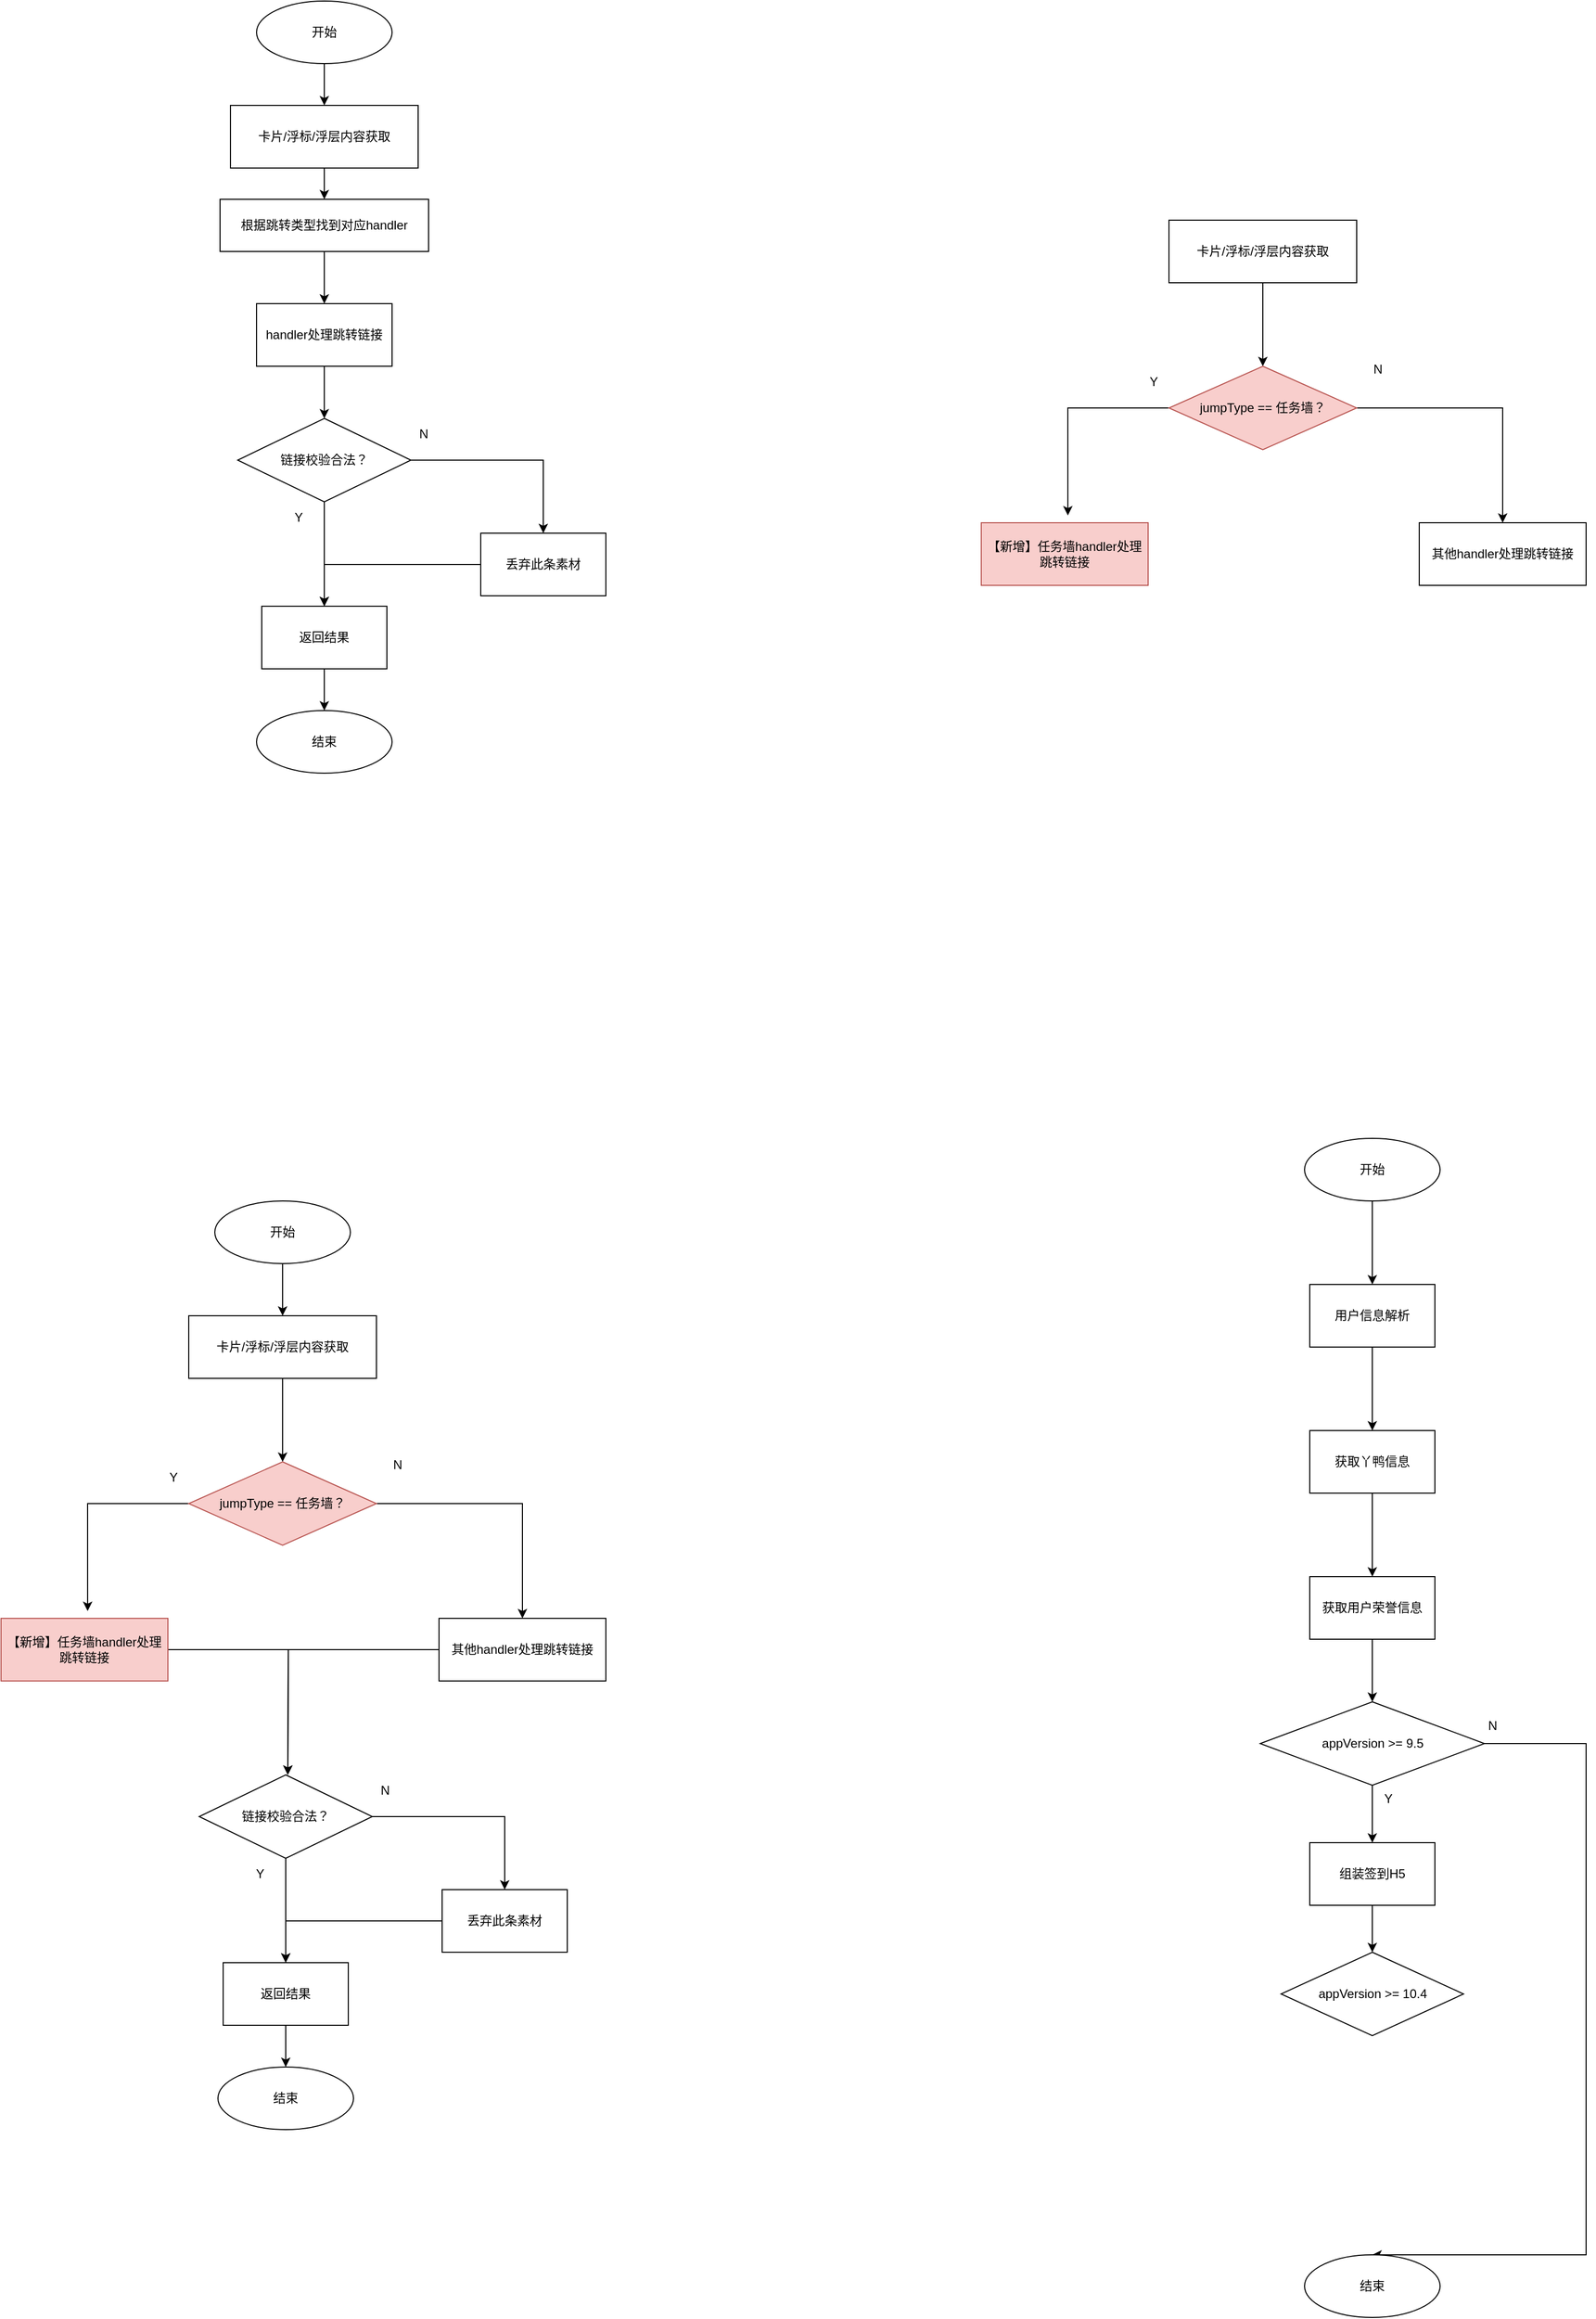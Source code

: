 <mxfile version="28.0.6">
  <diagram name="第 1 页" id="rsgkCpmKNGYn_1RYENm2">
    <mxGraphModel dx="1678" dy="2057" grid="1" gridSize="10" guides="1" tooltips="1" connect="1" arrows="1" fold="1" page="1" pageScale="1" pageWidth="827" pageHeight="1169" math="0" shadow="0">
      <root>
        <mxCell id="0" />
        <mxCell id="1" parent="0" />
        <mxCell id="QA0QUVK-8WRyYNtd_WsQ-3" value="" style="edgeStyle=orthogonalEdgeStyle;rounded=0;orthogonalLoop=1;jettySize=auto;html=1;" parent="1" source="QA0QUVK-8WRyYNtd_WsQ-1" edge="1">
          <mxGeometry relative="1" as="geometry">
            <mxPoint x="380" y="60" as="targetPoint" />
          </mxGeometry>
        </mxCell>
        <mxCell id="QA0QUVK-8WRyYNtd_WsQ-1" value="卡片/浮标/浮层内容获取" style="whiteSpace=wrap;html=1;" parent="1" vertex="1">
          <mxGeometry x="290" y="-30" width="180" height="60" as="geometry" />
        </mxCell>
        <mxCell id="QA0QUVK-8WRyYNtd_WsQ-10" value="" style="edgeStyle=orthogonalEdgeStyle;rounded=0;orthogonalLoop=1;jettySize=auto;html=1;" parent="1" source="QA0QUVK-8WRyYNtd_WsQ-7" target="QA0QUVK-8WRyYNtd_WsQ-9" edge="1">
          <mxGeometry relative="1" as="geometry" />
        </mxCell>
        <mxCell id="QA0QUVK-8WRyYNtd_WsQ-7" value="根据跳转类型找到对应handler" style="whiteSpace=wrap;html=1;" parent="1" vertex="1">
          <mxGeometry x="280" y="60" width="200" height="50" as="geometry" />
        </mxCell>
        <mxCell id="QA0QUVK-8WRyYNtd_WsQ-55" style="edgeStyle=orthogonalEdgeStyle;rounded=0;orthogonalLoop=1;jettySize=auto;html=1;entryX=0.5;entryY=0;entryDx=0;entryDy=0;" parent="1" source="QA0QUVK-8WRyYNtd_WsQ-9" target="QA0QUVK-8WRyYNtd_WsQ-45" edge="1">
          <mxGeometry relative="1" as="geometry" />
        </mxCell>
        <mxCell id="QA0QUVK-8WRyYNtd_WsQ-9" value="handler处理跳转链接" style="whiteSpace=wrap;html=1;" parent="1" vertex="1">
          <mxGeometry x="315" y="160" width="130" height="60" as="geometry" />
        </mxCell>
        <mxCell id="QA0QUVK-8WRyYNtd_WsQ-11" value="" style="edgeStyle=orthogonalEdgeStyle;rounded=0;orthogonalLoop=1;jettySize=auto;html=1;" parent="1" source="QA0QUVK-8WRyYNtd_WsQ-12" edge="1">
          <mxGeometry relative="1" as="geometry">
            <mxPoint x="340" y="1270" as="targetPoint" />
          </mxGeometry>
        </mxCell>
        <mxCell id="QA0QUVK-8WRyYNtd_WsQ-12" value="卡片/浮标/浮层内容获取" style="whiteSpace=wrap;html=1;" parent="1" vertex="1">
          <mxGeometry x="250" y="1130" width="180" height="60" as="geometry" />
        </mxCell>
        <mxCell id="QA0QUVK-8WRyYNtd_WsQ-13" value="" style="edgeStyle=orthogonalEdgeStyle;rounded=0;orthogonalLoop=1;jettySize=auto;html=1;exitX=1;exitY=0.5;exitDx=0;exitDy=0;" parent="1" source="QA0QUVK-8WRyYNtd_WsQ-18" target="QA0QUVK-8WRyYNtd_WsQ-15" edge="1">
          <mxGeometry relative="1" as="geometry">
            <mxPoint x="440" y="1295" as="sourcePoint" />
          </mxGeometry>
        </mxCell>
        <mxCell id="QA0QUVK-8WRyYNtd_WsQ-40" style="edgeStyle=orthogonalEdgeStyle;rounded=0;orthogonalLoop=1;jettySize=auto;html=1;entryX=0.5;entryY=0;entryDx=0;entryDy=0;" parent="1" source="QA0QUVK-8WRyYNtd_WsQ-15" edge="1">
          <mxGeometry relative="1" as="geometry">
            <mxPoint x="345" y="1570" as="targetPoint" />
          </mxGeometry>
        </mxCell>
        <mxCell id="QA0QUVK-8WRyYNtd_WsQ-15" value="其他handler处理跳转链接" style="whiteSpace=wrap;html=1;" parent="1" vertex="1">
          <mxGeometry x="490" y="1420" width="160" height="60" as="geometry" />
        </mxCell>
        <mxCell id="QA0QUVK-8WRyYNtd_WsQ-39" style="edgeStyle=orthogonalEdgeStyle;rounded=0;orthogonalLoop=1;jettySize=auto;html=1;entryX=0.5;entryY=0;entryDx=0;entryDy=0;" parent="1" source="QA0QUVK-8WRyYNtd_WsQ-16" edge="1">
          <mxGeometry relative="1" as="geometry">
            <mxPoint x="345" y="1570" as="targetPoint" />
          </mxGeometry>
        </mxCell>
        <mxCell id="QA0QUVK-8WRyYNtd_WsQ-16" value="【新增】任务墙handler处理跳转链接" style="whiteSpace=wrap;html=1;fillColor=#f8cecc;strokeColor=#b85450;" parent="1" vertex="1">
          <mxGeometry x="70" y="1420" width="160" height="60" as="geometry" />
        </mxCell>
        <mxCell id="QA0QUVK-8WRyYNtd_WsQ-17" style="edgeStyle=orthogonalEdgeStyle;rounded=0;orthogonalLoop=1;jettySize=auto;html=1;entryX=0.519;entryY=-0.117;entryDx=0;entryDy=0;entryPerimeter=0;exitX=0;exitY=0.5;exitDx=0;exitDy=0;" parent="1" source="QA0QUVK-8WRyYNtd_WsQ-18" target="QA0QUVK-8WRyYNtd_WsQ-16" edge="1">
          <mxGeometry relative="1" as="geometry">
            <mxPoint x="240" y="1295" as="sourcePoint" />
          </mxGeometry>
        </mxCell>
        <mxCell id="QA0QUVK-8WRyYNtd_WsQ-18" value="jumpType == 任务墙？" style="rhombus;whiteSpace=wrap;html=1;fillColor=#f8cecc;strokeColor=#b85450;" parent="1" vertex="1">
          <mxGeometry x="250" y="1270" width="180" height="80" as="geometry" />
        </mxCell>
        <mxCell id="QA0QUVK-8WRyYNtd_WsQ-21" value="Y" style="text;html=1;align=center;verticalAlign=middle;resizable=0;points=[];autosize=1;strokeColor=none;fillColor=none;" parent="1" vertex="1">
          <mxGeometry x="220" y="1270" width="30" height="30" as="geometry" />
        </mxCell>
        <mxCell id="QA0QUVK-8WRyYNtd_WsQ-23" value="N" style="text;html=1;align=center;verticalAlign=middle;resizable=0;points=[];autosize=1;strokeColor=none;fillColor=none;" parent="1" vertex="1">
          <mxGeometry x="435" y="1258" width="30" height="30" as="geometry" />
        </mxCell>
        <mxCell id="QA0QUVK-8WRyYNtd_WsQ-24" value="" style="edgeStyle=orthogonalEdgeStyle;rounded=0;orthogonalLoop=1;jettySize=auto;html=1;" parent="1" source="QA0QUVK-8WRyYNtd_WsQ-25" edge="1">
          <mxGeometry relative="1" as="geometry">
            <mxPoint x="1280" y="220" as="targetPoint" />
          </mxGeometry>
        </mxCell>
        <mxCell id="QA0QUVK-8WRyYNtd_WsQ-25" value="卡片/浮标/浮层内容获取" style="whiteSpace=wrap;html=1;" parent="1" vertex="1">
          <mxGeometry x="1190" y="80" width="180" height="60" as="geometry" />
        </mxCell>
        <mxCell id="QA0QUVK-8WRyYNtd_WsQ-26" value="" style="edgeStyle=orthogonalEdgeStyle;rounded=0;orthogonalLoop=1;jettySize=auto;html=1;exitX=1;exitY=0.5;exitDx=0;exitDy=0;" parent="1" source="QA0QUVK-8WRyYNtd_WsQ-30" target="QA0QUVK-8WRyYNtd_WsQ-27" edge="1">
          <mxGeometry relative="1" as="geometry">
            <mxPoint x="1380" y="245" as="sourcePoint" />
          </mxGeometry>
        </mxCell>
        <mxCell id="QA0QUVK-8WRyYNtd_WsQ-27" value="其他handler处理跳转链接" style="whiteSpace=wrap;html=1;" parent="1" vertex="1">
          <mxGeometry x="1430" y="370" width="160" height="60" as="geometry" />
        </mxCell>
        <mxCell id="QA0QUVK-8WRyYNtd_WsQ-28" value="【新增】任务墙handler处理跳转链接" style="whiteSpace=wrap;html=1;fillColor=#f8cecc;strokeColor=#b85450;" parent="1" vertex="1">
          <mxGeometry x="1010" y="370" width="160" height="60" as="geometry" />
        </mxCell>
        <mxCell id="QA0QUVK-8WRyYNtd_WsQ-29" style="edgeStyle=orthogonalEdgeStyle;rounded=0;orthogonalLoop=1;jettySize=auto;html=1;entryX=0.519;entryY=-0.117;entryDx=0;entryDy=0;entryPerimeter=0;exitX=0;exitY=0.5;exitDx=0;exitDy=0;" parent="1" source="QA0QUVK-8WRyYNtd_WsQ-30" target="QA0QUVK-8WRyYNtd_WsQ-28" edge="1">
          <mxGeometry relative="1" as="geometry">
            <mxPoint x="1180" y="245" as="sourcePoint" />
          </mxGeometry>
        </mxCell>
        <mxCell id="QA0QUVK-8WRyYNtd_WsQ-30" value="jumpType == 任务墙？" style="rhombus;whiteSpace=wrap;html=1;fillColor=#f8cecc;strokeColor=#b85450;" parent="1" vertex="1">
          <mxGeometry x="1190" y="220" width="180" height="80" as="geometry" />
        </mxCell>
        <mxCell id="QA0QUVK-8WRyYNtd_WsQ-31" value="Y" style="text;html=1;align=center;verticalAlign=middle;resizable=0;points=[];autosize=1;strokeColor=none;fillColor=none;" parent="1" vertex="1">
          <mxGeometry x="1160" y="220" width="30" height="30" as="geometry" />
        </mxCell>
        <mxCell id="QA0QUVK-8WRyYNtd_WsQ-32" value="N" style="text;html=1;align=center;verticalAlign=middle;resizable=0;points=[];autosize=1;strokeColor=none;fillColor=none;" parent="1" vertex="1">
          <mxGeometry x="1375" y="208" width="30" height="30" as="geometry" />
        </mxCell>
        <mxCell id="QA0QUVK-8WRyYNtd_WsQ-69" value="" style="edgeStyle=orthogonalEdgeStyle;rounded=0;orthogonalLoop=1;jettySize=auto;html=1;" parent="1" source="QA0QUVK-8WRyYNtd_WsQ-35" target="QA0QUVK-8WRyYNtd_WsQ-68" edge="1">
          <mxGeometry relative="1" as="geometry" />
        </mxCell>
        <mxCell id="QA0QUVK-8WRyYNtd_WsQ-35" value="开始" style="ellipse;whiteSpace=wrap;html=1;" parent="1" vertex="1">
          <mxGeometry x="1320" y="960" width="130" height="60" as="geometry" />
        </mxCell>
        <mxCell id="QA0QUVK-8WRyYNtd_WsQ-37" style="edgeStyle=orthogonalEdgeStyle;rounded=0;orthogonalLoop=1;jettySize=auto;html=1;entryX=0.5;entryY=0;entryDx=0;entryDy=0;" parent="1" source="QA0QUVK-8WRyYNtd_WsQ-36" target="QA0QUVK-8WRyYNtd_WsQ-12" edge="1">
          <mxGeometry relative="1" as="geometry" />
        </mxCell>
        <mxCell id="QA0QUVK-8WRyYNtd_WsQ-36" value="开始" style="ellipse;whiteSpace=wrap;html=1;" parent="1" vertex="1">
          <mxGeometry x="275" y="1020" width="130" height="60" as="geometry" />
        </mxCell>
        <mxCell id="QA0QUVK-8WRyYNtd_WsQ-42" style="edgeStyle=orthogonalEdgeStyle;rounded=0;orthogonalLoop=1;jettySize=auto;html=1;entryX=0.5;entryY=0;entryDx=0;entryDy=0;" parent="1" source="QA0QUVK-8WRyYNtd_WsQ-41" target="QA0QUVK-8WRyYNtd_WsQ-1" edge="1">
          <mxGeometry relative="1" as="geometry" />
        </mxCell>
        <mxCell id="QA0QUVK-8WRyYNtd_WsQ-41" value="开始" style="ellipse;whiteSpace=wrap;html=1;" parent="1" vertex="1">
          <mxGeometry x="315" y="-130" width="130" height="60" as="geometry" />
        </mxCell>
        <mxCell id="QA0QUVK-8WRyYNtd_WsQ-49" value="" style="edgeStyle=orthogonalEdgeStyle;rounded=0;orthogonalLoop=1;jettySize=auto;html=1;" parent="1" source="QA0QUVK-8WRyYNtd_WsQ-45" target="QA0QUVK-8WRyYNtd_WsQ-48" edge="1">
          <mxGeometry relative="1" as="geometry" />
        </mxCell>
        <mxCell id="QA0QUVK-8WRyYNtd_WsQ-51" value="" style="edgeStyle=orthogonalEdgeStyle;rounded=0;orthogonalLoop=1;jettySize=auto;html=1;" parent="1" source="QA0QUVK-8WRyYNtd_WsQ-45" target="QA0QUVK-8WRyYNtd_WsQ-50" edge="1">
          <mxGeometry relative="1" as="geometry" />
        </mxCell>
        <mxCell id="QA0QUVK-8WRyYNtd_WsQ-45" value="链接校验合法？" style="rhombus;whiteSpace=wrap;html=1;" parent="1" vertex="1">
          <mxGeometry x="297" y="270" width="166" height="80" as="geometry" />
        </mxCell>
        <mxCell id="QA0QUVK-8WRyYNtd_WsQ-52" style="edgeStyle=orthogonalEdgeStyle;rounded=0;orthogonalLoop=1;jettySize=auto;html=1;entryX=0.5;entryY=0;entryDx=0;entryDy=0;" parent="1" source="QA0QUVK-8WRyYNtd_WsQ-48" target="QA0QUVK-8WRyYNtd_WsQ-50" edge="1">
          <mxGeometry relative="1" as="geometry" />
        </mxCell>
        <mxCell id="QA0QUVK-8WRyYNtd_WsQ-48" value="丢弃此条素材" style="whiteSpace=wrap;html=1;" parent="1" vertex="1">
          <mxGeometry x="530" y="380" width="120" height="60" as="geometry" />
        </mxCell>
        <mxCell id="QA0QUVK-8WRyYNtd_WsQ-57" style="edgeStyle=orthogonalEdgeStyle;rounded=0;orthogonalLoop=1;jettySize=auto;html=1;entryX=0.5;entryY=0;entryDx=0;entryDy=0;" parent="1" source="QA0QUVK-8WRyYNtd_WsQ-50" target="QA0QUVK-8WRyYNtd_WsQ-56" edge="1">
          <mxGeometry relative="1" as="geometry" />
        </mxCell>
        <mxCell id="QA0QUVK-8WRyYNtd_WsQ-50" value="返回结果" style="whiteSpace=wrap;html=1;" parent="1" vertex="1">
          <mxGeometry x="320" y="450" width="120" height="60" as="geometry" />
        </mxCell>
        <mxCell id="QA0QUVK-8WRyYNtd_WsQ-53" value="N" style="text;html=1;align=center;verticalAlign=middle;resizable=0;points=[];autosize=1;strokeColor=none;fillColor=none;" parent="1" vertex="1">
          <mxGeometry x="460" y="270" width="30" height="30" as="geometry" />
        </mxCell>
        <mxCell id="QA0QUVK-8WRyYNtd_WsQ-54" value="Y" style="text;html=1;align=center;verticalAlign=middle;resizable=0;points=[];autosize=1;strokeColor=none;fillColor=none;" parent="1" vertex="1">
          <mxGeometry x="340" y="350" width="30" height="30" as="geometry" />
        </mxCell>
        <mxCell id="QA0QUVK-8WRyYNtd_WsQ-56" value="结束" style="ellipse;whiteSpace=wrap;html=1;" parent="1" vertex="1">
          <mxGeometry x="315" y="550" width="130" height="60" as="geometry" />
        </mxCell>
        <mxCell id="QA0QUVK-8WRyYNtd_WsQ-58" value="" style="edgeStyle=orthogonalEdgeStyle;rounded=0;orthogonalLoop=1;jettySize=auto;html=1;" parent="1" source="QA0QUVK-8WRyYNtd_WsQ-60" target="QA0QUVK-8WRyYNtd_WsQ-62" edge="1">
          <mxGeometry relative="1" as="geometry" />
        </mxCell>
        <mxCell id="QA0QUVK-8WRyYNtd_WsQ-59" value="" style="edgeStyle=orthogonalEdgeStyle;rounded=0;orthogonalLoop=1;jettySize=auto;html=1;" parent="1" source="QA0QUVK-8WRyYNtd_WsQ-60" target="QA0QUVK-8WRyYNtd_WsQ-64" edge="1">
          <mxGeometry relative="1" as="geometry" />
        </mxCell>
        <mxCell id="QA0QUVK-8WRyYNtd_WsQ-60" value="链接校验合法？" style="rhombus;whiteSpace=wrap;html=1;" parent="1" vertex="1">
          <mxGeometry x="260" y="1570" width="166" height="80" as="geometry" />
        </mxCell>
        <mxCell id="QA0QUVK-8WRyYNtd_WsQ-61" style="edgeStyle=orthogonalEdgeStyle;rounded=0;orthogonalLoop=1;jettySize=auto;html=1;entryX=0.5;entryY=0;entryDx=0;entryDy=0;" parent="1" source="QA0QUVK-8WRyYNtd_WsQ-62" target="QA0QUVK-8WRyYNtd_WsQ-64" edge="1">
          <mxGeometry relative="1" as="geometry" />
        </mxCell>
        <mxCell id="QA0QUVK-8WRyYNtd_WsQ-62" value="丢弃此条素材" style="whiteSpace=wrap;html=1;" parent="1" vertex="1">
          <mxGeometry x="493" y="1680" width="120" height="60" as="geometry" />
        </mxCell>
        <mxCell id="QA0QUVK-8WRyYNtd_WsQ-63" style="edgeStyle=orthogonalEdgeStyle;rounded=0;orthogonalLoop=1;jettySize=auto;html=1;entryX=0.5;entryY=0;entryDx=0;entryDy=0;" parent="1" source="QA0QUVK-8WRyYNtd_WsQ-64" target="QA0QUVK-8WRyYNtd_WsQ-67" edge="1">
          <mxGeometry relative="1" as="geometry" />
        </mxCell>
        <mxCell id="QA0QUVK-8WRyYNtd_WsQ-64" value="返回结果" style="whiteSpace=wrap;html=1;" parent="1" vertex="1">
          <mxGeometry x="283" y="1750" width="120" height="60" as="geometry" />
        </mxCell>
        <mxCell id="QA0QUVK-8WRyYNtd_WsQ-65" value="N" style="text;html=1;align=center;verticalAlign=middle;resizable=0;points=[];autosize=1;strokeColor=none;fillColor=none;" parent="1" vertex="1">
          <mxGeometry x="423" y="1570" width="30" height="30" as="geometry" />
        </mxCell>
        <mxCell id="QA0QUVK-8WRyYNtd_WsQ-66" value="Y" style="text;html=1;align=center;verticalAlign=middle;resizable=0;points=[];autosize=1;strokeColor=none;fillColor=none;" parent="1" vertex="1">
          <mxGeometry x="303" y="1650" width="30" height="30" as="geometry" />
        </mxCell>
        <mxCell id="QA0QUVK-8WRyYNtd_WsQ-67" value="结束" style="ellipse;whiteSpace=wrap;html=1;" parent="1" vertex="1">
          <mxGeometry x="278" y="1850" width="130" height="60" as="geometry" />
        </mxCell>
        <mxCell id="QA0QUVK-8WRyYNtd_WsQ-71" value="" style="edgeStyle=orthogonalEdgeStyle;rounded=0;orthogonalLoop=1;jettySize=auto;html=1;" parent="1" source="QA0QUVK-8WRyYNtd_WsQ-68" target="QA0QUVK-8WRyYNtd_WsQ-70" edge="1">
          <mxGeometry relative="1" as="geometry" />
        </mxCell>
        <mxCell id="QA0QUVK-8WRyYNtd_WsQ-68" value="用户信息解析" style="whiteSpace=wrap;html=1;" parent="1" vertex="1">
          <mxGeometry x="1325" y="1100" width="120" height="60" as="geometry" />
        </mxCell>
        <mxCell id="QA0QUVK-8WRyYNtd_WsQ-73" value="" style="edgeStyle=orthogonalEdgeStyle;rounded=0;orthogonalLoop=1;jettySize=auto;html=1;" parent="1" source="QA0QUVK-8WRyYNtd_WsQ-70" target="QA0QUVK-8WRyYNtd_WsQ-72" edge="1">
          <mxGeometry relative="1" as="geometry" />
        </mxCell>
        <mxCell id="QA0QUVK-8WRyYNtd_WsQ-70" value="获取丫鸭信息" style="whiteSpace=wrap;html=1;" parent="1" vertex="1">
          <mxGeometry x="1325" y="1240" width="120" height="60" as="geometry" />
        </mxCell>
        <mxCell id="znacegDmGpC1Pjf5fTg1-2" value="" style="edgeStyle=orthogonalEdgeStyle;rounded=0;orthogonalLoop=1;jettySize=auto;html=1;" edge="1" parent="1" source="QA0QUVK-8WRyYNtd_WsQ-72" target="znacegDmGpC1Pjf5fTg1-1">
          <mxGeometry relative="1" as="geometry" />
        </mxCell>
        <mxCell id="QA0QUVK-8WRyYNtd_WsQ-72" value="获取用户荣誉信息" style="whiteSpace=wrap;html=1;" parent="1" vertex="1">
          <mxGeometry x="1325" y="1380" width="120" height="60" as="geometry" />
        </mxCell>
        <mxCell id="znacegDmGpC1Pjf5fTg1-4" value="" style="edgeStyle=orthogonalEdgeStyle;rounded=0;orthogonalLoop=1;jettySize=auto;html=1;" edge="1" parent="1" source="znacegDmGpC1Pjf5fTg1-1" target="znacegDmGpC1Pjf5fTg1-3">
          <mxGeometry relative="1" as="geometry" />
        </mxCell>
        <mxCell id="znacegDmGpC1Pjf5fTg1-8" style="edgeStyle=orthogonalEdgeStyle;rounded=0;orthogonalLoop=1;jettySize=auto;html=1;entryX=0.5;entryY=0;entryDx=0;entryDy=0;" edge="1" parent="1" source="znacegDmGpC1Pjf5fTg1-1" target="znacegDmGpC1Pjf5fTg1-5">
          <mxGeometry relative="1" as="geometry">
            <Array as="points">
              <mxPoint x="1590" y="1540" />
              <mxPoint x="1590" y="2030" />
            </Array>
          </mxGeometry>
        </mxCell>
        <mxCell id="znacegDmGpC1Pjf5fTg1-1" value="appVersion &amp;gt;= 9.5" style="rhombus;whiteSpace=wrap;html=1;" vertex="1" parent="1">
          <mxGeometry x="1277.5" y="1500" width="215" height="80" as="geometry" />
        </mxCell>
        <mxCell id="znacegDmGpC1Pjf5fTg1-10" value="" style="edgeStyle=orthogonalEdgeStyle;rounded=0;orthogonalLoop=1;jettySize=auto;html=1;" edge="1" parent="1" source="znacegDmGpC1Pjf5fTg1-3" target="znacegDmGpC1Pjf5fTg1-9">
          <mxGeometry relative="1" as="geometry" />
        </mxCell>
        <mxCell id="znacegDmGpC1Pjf5fTg1-3" value="组装签到H5" style="whiteSpace=wrap;html=1;" vertex="1" parent="1">
          <mxGeometry x="1325" y="1635" width="120" height="60" as="geometry" />
        </mxCell>
        <mxCell id="znacegDmGpC1Pjf5fTg1-5" value="结束" style="ellipse;whiteSpace=wrap;html=1;" vertex="1" parent="1">
          <mxGeometry x="1320" y="2030" width="130" height="60" as="geometry" />
        </mxCell>
        <mxCell id="znacegDmGpC1Pjf5fTg1-6" value="Y" style="text;html=1;align=center;verticalAlign=middle;resizable=0;points=[];autosize=1;strokeColor=none;fillColor=none;" vertex="1" parent="1">
          <mxGeometry x="1385" y="1578" width="30" height="30" as="geometry" />
        </mxCell>
        <mxCell id="znacegDmGpC1Pjf5fTg1-7" value="N" style="text;html=1;align=center;verticalAlign=middle;resizable=0;points=[];autosize=1;strokeColor=none;fillColor=none;" vertex="1" parent="1">
          <mxGeometry x="1485" y="1508" width="30" height="30" as="geometry" />
        </mxCell>
        <mxCell id="znacegDmGpC1Pjf5fTg1-9" value="appVersion &amp;gt;= 10.4" style="rhombus;whiteSpace=wrap;html=1;" vertex="1" parent="1">
          <mxGeometry x="1297.5" y="1740" width="175" height="80" as="geometry" />
        </mxCell>
      </root>
    </mxGraphModel>
  </diagram>
</mxfile>
